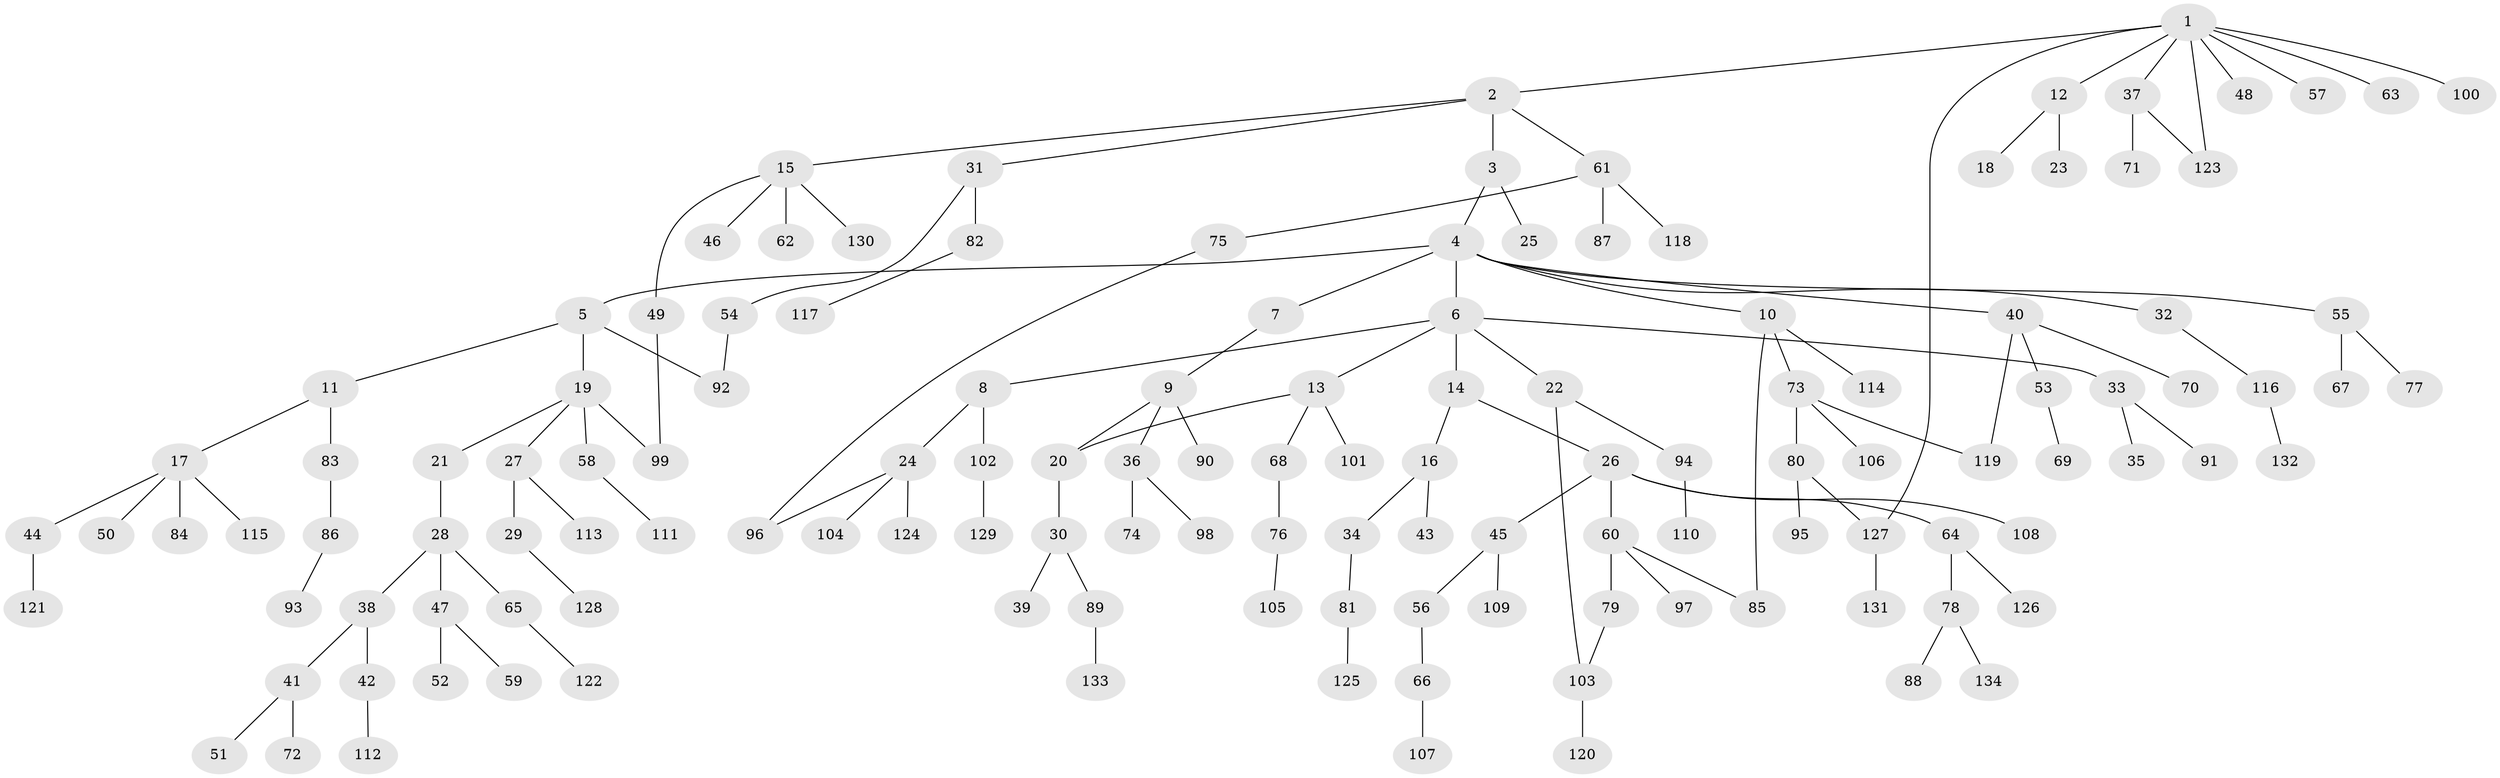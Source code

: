 // coarse degree distribution, {2: 0.25925925925925924, 8: 0.018518518518518517, 3: 0.16666666666666666, 5: 0.05555555555555555, 1: 0.42592592592592593, 4: 0.037037037037037035, 6: 0.018518518518518517, 7: 0.018518518518518517}
// Generated by graph-tools (version 1.1) at 2025/36/03/04/25 23:36:05]
// undirected, 134 vertices, 142 edges
graph export_dot {
  node [color=gray90,style=filled];
  1;
  2;
  3;
  4;
  5;
  6;
  7;
  8;
  9;
  10;
  11;
  12;
  13;
  14;
  15;
  16;
  17;
  18;
  19;
  20;
  21;
  22;
  23;
  24;
  25;
  26;
  27;
  28;
  29;
  30;
  31;
  32;
  33;
  34;
  35;
  36;
  37;
  38;
  39;
  40;
  41;
  42;
  43;
  44;
  45;
  46;
  47;
  48;
  49;
  50;
  51;
  52;
  53;
  54;
  55;
  56;
  57;
  58;
  59;
  60;
  61;
  62;
  63;
  64;
  65;
  66;
  67;
  68;
  69;
  70;
  71;
  72;
  73;
  74;
  75;
  76;
  77;
  78;
  79;
  80;
  81;
  82;
  83;
  84;
  85;
  86;
  87;
  88;
  89;
  90;
  91;
  92;
  93;
  94;
  95;
  96;
  97;
  98;
  99;
  100;
  101;
  102;
  103;
  104;
  105;
  106;
  107;
  108;
  109;
  110;
  111;
  112;
  113;
  114;
  115;
  116;
  117;
  118;
  119;
  120;
  121;
  122;
  123;
  124;
  125;
  126;
  127;
  128;
  129;
  130;
  131;
  132;
  133;
  134;
  1 -- 2;
  1 -- 12;
  1 -- 37;
  1 -- 48;
  1 -- 57;
  1 -- 63;
  1 -- 100;
  1 -- 123;
  1 -- 127;
  2 -- 3;
  2 -- 15;
  2 -- 31;
  2 -- 61;
  3 -- 4;
  3 -- 25;
  4 -- 5;
  4 -- 6;
  4 -- 7;
  4 -- 10;
  4 -- 32;
  4 -- 40;
  4 -- 55;
  5 -- 11;
  5 -- 19;
  5 -- 92;
  6 -- 8;
  6 -- 13;
  6 -- 14;
  6 -- 22;
  6 -- 33;
  7 -- 9;
  8 -- 24;
  8 -- 102;
  9 -- 36;
  9 -- 90;
  9 -- 20;
  10 -- 73;
  10 -- 114;
  10 -- 85;
  11 -- 17;
  11 -- 83;
  12 -- 18;
  12 -- 23;
  13 -- 20;
  13 -- 68;
  13 -- 101;
  14 -- 16;
  14 -- 26;
  15 -- 46;
  15 -- 49;
  15 -- 62;
  15 -- 130;
  16 -- 34;
  16 -- 43;
  17 -- 44;
  17 -- 50;
  17 -- 84;
  17 -- 115;
  19 -- 21;
  19 -- 27;
  19 -- 58;
  19 -- 99;
  20 -- 30;
  21 -- 28;
  22 -- 94;
  22 -- 103;
  24 -- 96;
  24 -- 104;
  24 -- 124;
  26 -- 45;
  26 -- 60;
  26 -- 64;
  26 -- 108;
  27 -- 29;
  27 -- 113;
  28 -- 38;
  28 -- 47;
  28 -- 65;
  29 -- 128;
  30 -- 39;
  30 -- 89;
  31 -- 54;
  31 -- 82;
  32 -- 116;
  33 -- 35;
  33 -- 91;
  34 -- 81;
  36 -- 74;
  36 -- 98;
  37 -- 71;
  37 -- 123;
  38 -- 41;
  38 -- 42;
  40 -- 53;
  40 -- 70;
  40 -- 119;
  41 -- 51;
  41 -- 72;
  42 -- 112;
  44 -- 121;
  45 -- 56;
  45 -- 109;
  47 -- 52;
  47 -- 59;
  49 -- 99;
  53 -- 69;
  54 -- 92;
  55 -- 67;
  55 -- 77;
  56 -- 66;
  58 -- 111;
  60 -- 79;
  60 -- 85;
  60 -- 97;
  61 -- 75;
  61 -- 87;
  61 -- 118;
  64 -- 78;
  64 -- 126;
  65 -- 122;
  66 -- 107;
  68 -- 76;
  73 -- 80;
  73 -- 106;
  73 -- 119;
  75 -- 96;
  76 -- 105;
  78 -- 88;
  78 -- 134;
  79 -- 103;
  80 -- 95;
  80 -- 127;
  81 -- 125;
  82 -- 117;
  83 -- 86;
  86 -- 93;
  89 -- 133;
  94 -- 110;
  102 -- 129;
  103 -- 120;
  116 -- 132;
  127 -- 131;
}
